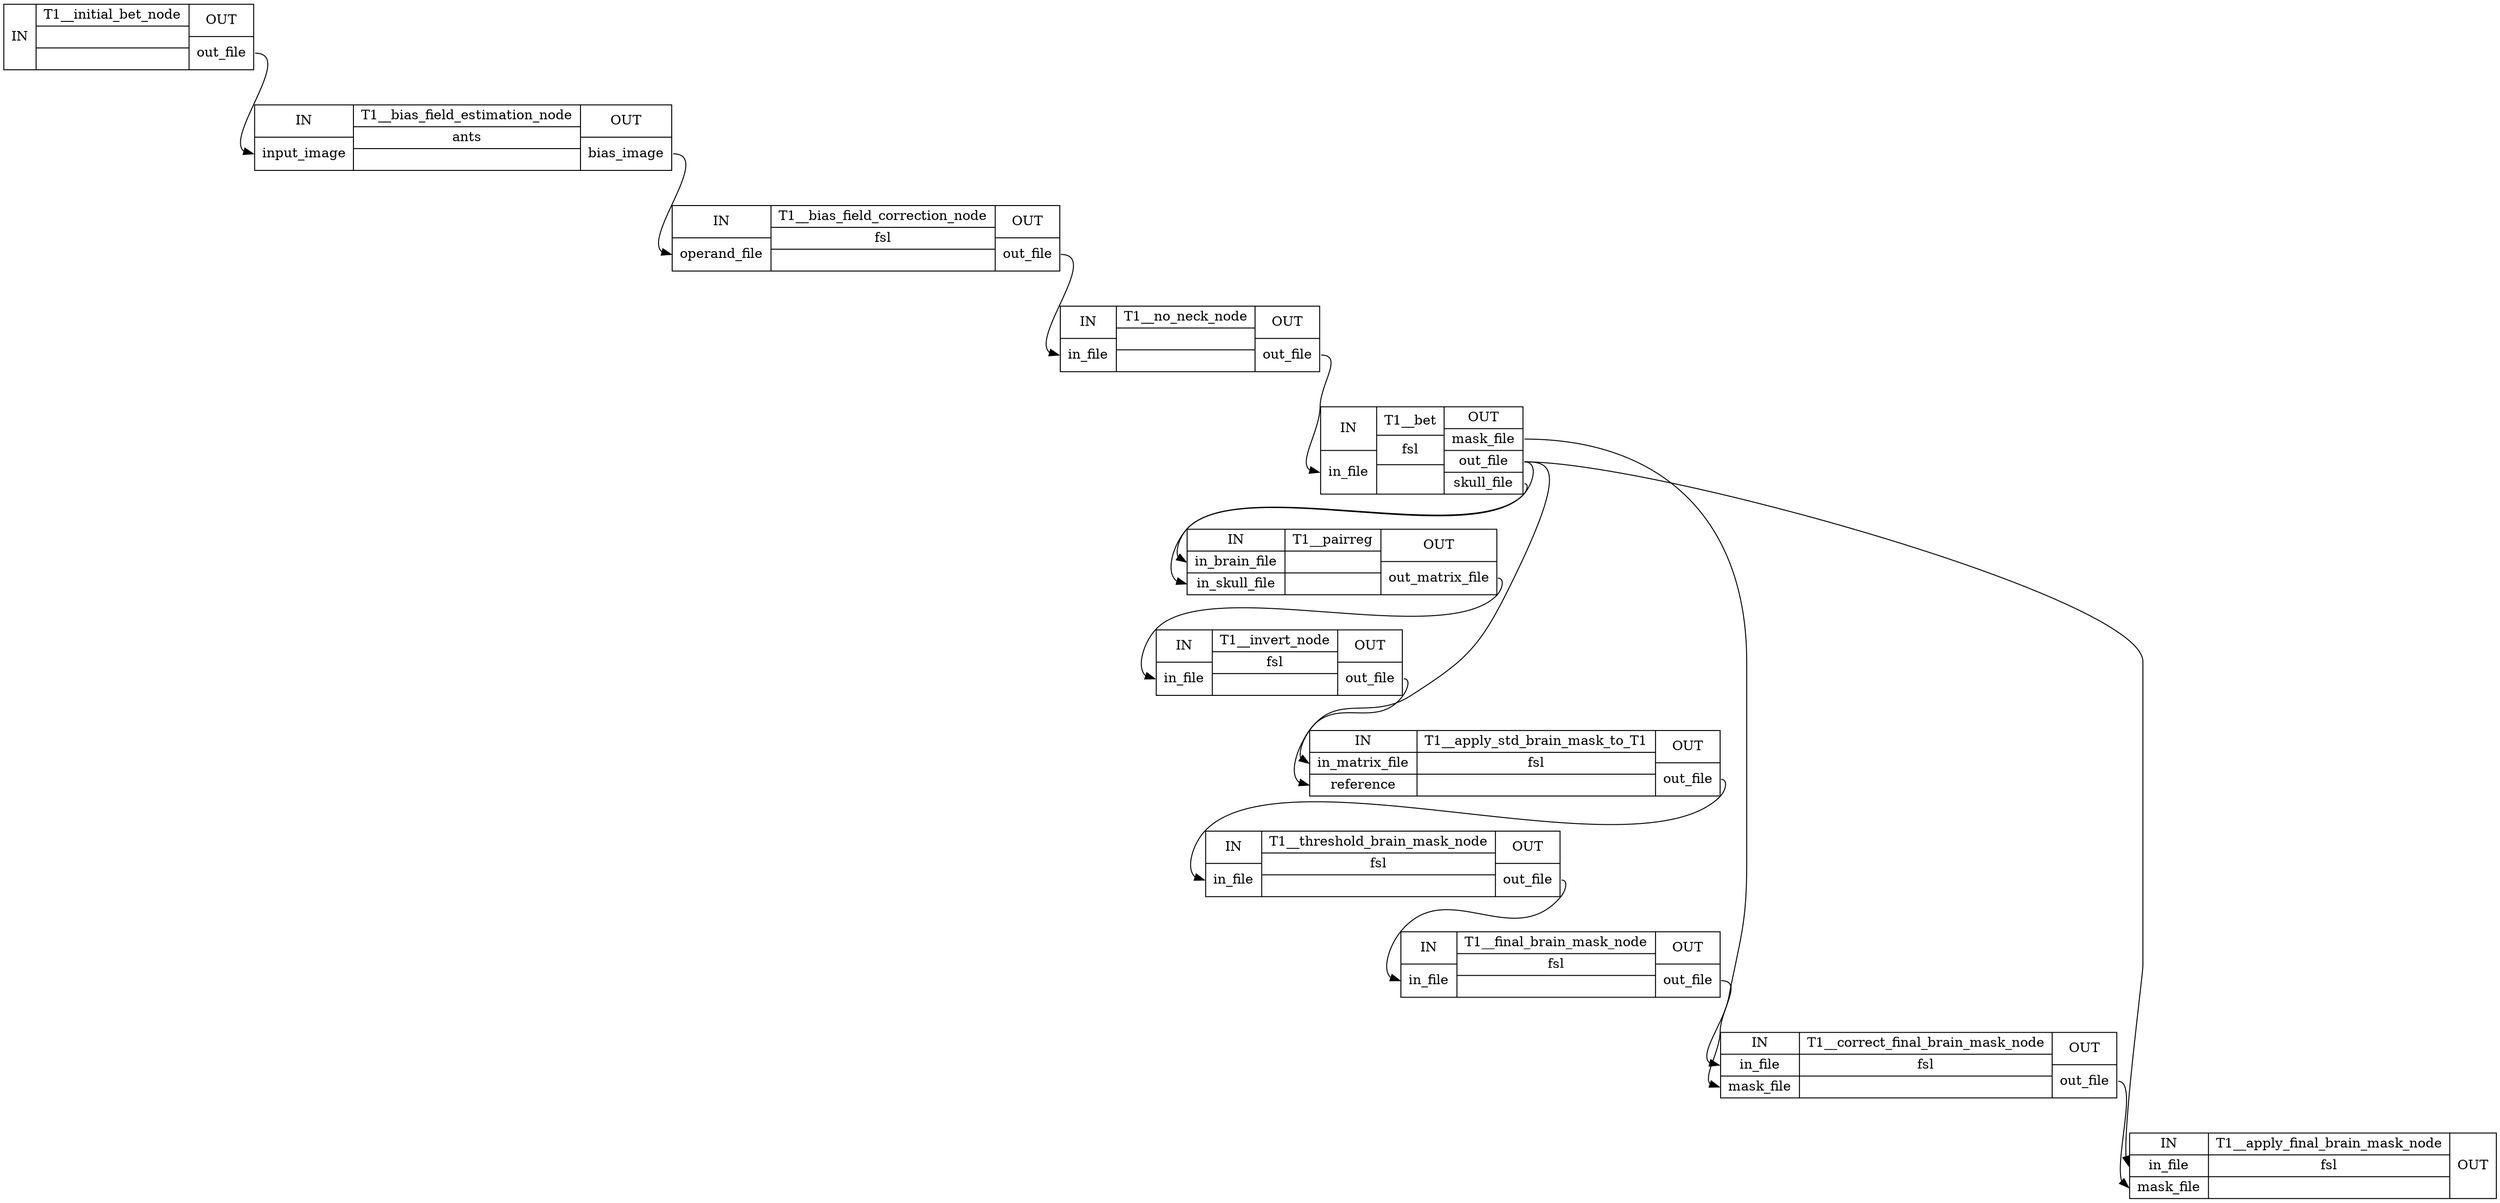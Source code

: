 digraph structs {
node [shape=record];
biasfieldcorrection_and_betT1__initial_bet_node [label="{IN}|{ T1__initial_bet_node |  |  }|{OUT|<outoutfile> out_file}"];
biasfieldcorrection_and_betT1__bias_field_estimation_node [label="{IN|<ininputimage> input_image}|{ T1__bias_field_estimation_node | ants |  }|{OUT|<outbiasimage> bias_image}"];
biasfieldcorrection_and_betT1__bias_field_correction_node [label="{IN|<inoperandfile> operand_file}|{ T1__bias_field_correction_node | fsl |  }|{OUT|<outoutfile> out_file}"];
biasfieldcorrection_and_betT1__no_neck_node [label="{IN|<ininfile> in_file}|{ T1__no_neck_node |  |  }|{OUT|<outoutfile> out_file}"];
biasfieldcorrection_and_betT1__bet [label="{IN|<ininfile> in_file}|{ T1__bet | fsl |  }|{OUT|<outmaskfile> mask_file|<outoutfile> out_file|<outskullfile> skull_file}"];
biasfieldcorrection_and_betT1__pairreg [label="{IN|<ininbrainfile> in_brain_file|<ininskullfile> in_skull_file}|{ T1__pairreg |  |  }|{OUT|<outoutmatrixfile> out_matrix_file}"];
biasfieldcorrection_and_betT1__invert_node [label="{IN|<ininfile> in_file}|{ T1__invert_node | fsl |  }|{OUT|<outoutfile> out_file}"];
biasfieldcorrection_and_betT1__apply_std_brain_mask_to_T1 [label="{IN|<ininmatrixfile> in_matrix_file|<inreference> reference}|{ T1__apply_std_brain_mask_to_T1 | fsl |  }|{OUT|<outoutfile> out_file}"];
biasfieldcorrection_and_betT1__threshold_brain_mask_node [label="{IN|<ininfile> in_file}|{ T1__threshold_brain_mask_node | fsl |  }|{OUT|<outoutfile> out_file}"];
biasfieldcorrection_and_betT1__final_brain_mask_node [label="{IN|<ininfile> in_file}|{ T1__final_brain_mask_node | fsl |  }|{OUT|<outoutfile> out_file}"];
biasfieldcorrection_and_betT1__correct_final_brain_mask_node [label="{IN|<ininfile> in_file|<inmaskfile> mask_file}|{ T1__correct_final_brain_mask_node | fsl |  }|{OUT|<outoutfile> out_file}"];
biasfieldcorrection_and_betT1__apply_final_brain_mask_node [label="{IN|<ininfile> in_file|<inmaskfile> mask_file}|{ T1__apply_final_brain_mask_node | fsl |  }|{OUT}"];
biasfieldcorrection_and_betT1__apply_std_brain_mask_to_T1:outoutfile:e -> biasfieldcorrection_and_betT1__threshold_brain_mask_node:ininfile:w;
biasfieldcorrection_and_betT1__bet:outmaskfile:e -> biasfieldcorrection_and_betT1__correct_final_brain_mask_node:ininfile:w;
biasfieldcorrection_and_betT1__bet:outoutfile:e -> biasfieldcorrection_and_betT1__apply_final_brain_mask_node:ininfile:w;
biasfieldcorrection_and_betT1__bet:outoutfile:e -> biasfieldcorrection_and_betT1__apply_std_brain_mask_to_T1:inreference:w;
biasfieldcorrection_and_betT1__bet:outoutfile:e -> biasfieldcorrection_and_betT1__pairreg:ininbrainfile:w;
biasfieldcorrection_and_betT1__bet:outskullfile:e -> biasfieldcorrection_and_betT1__pairreg:ininskullfile:w;
biasfieldcorrection_and_betT1__bias_field_correction_node:outoutfile:e -> biasfieldcorrection_and_betT1__no_neck_node:ininfile:w;
biasfieldcorrection_and_betT1__bias_field_estimation_node:outbiasimage:e -> biasfieldcorrection_and_betT1__bias_field_correction_node:inoperandfile:w;
biasfieldcorrection_and_betT1__correct_final_brain_mask_node:outoutfile:e -> biasfieldcorrection_and_betT1__apply_final_brain_mask_node:inmaskfile:w;
biasfieldcorrection_and_betT1__final_brain_mask_node:outoutfile:e -> biasfieldcorrection_and_betT1__correct_final_brain_mask_node:inmaskfile:w;
biasfieldcorrection_and_betT1__initial_bet_node:outoutfile:e -> biasfieldcorrection_and_betT1__bias_field_estimation_node:ininputimage:w;
biasfieldcorrection_and_betT1__invert_node:outoutfile:e -> biasfieldcorrection_and_betT1__apply_std_brain_mask_to_T1:ininmatrixfile:w;
biasfieldcorrection_and_betT1__no_neck_node:outoutfile:e -> biasfieldcorrection_and_betT1__bet:ininfile:w;
biasfieldcorrection_and_betT1__pairreg:outoutmatrixfile:e -> biasfieldcorrection_and_betT1__invert_node:ininfile:w;
biasfieldcorrection_and_betT1__threshold_brain_mask_node:outoutfile:e -> biasfieldcorrection_and_betT1__final_brain_mask_node:ininfile:w;
}
